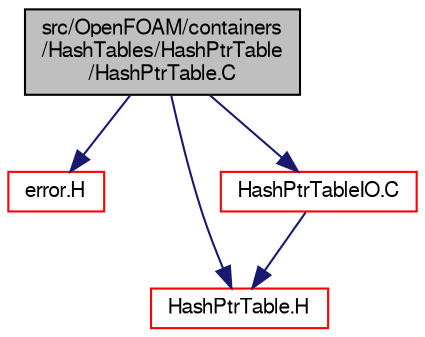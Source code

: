 digraph "src/OpenFOAM/containers/HashTables/HashPtrTable/HashPtrTable.C"
{
  bgcolor="transparent";
  edge [fontname="FreeSans",fontsize="10",labelfontname="FreeSans",labelfontsize="10"];
  node [fontname="FreeSans",fontsize="10",shape=record];
  Node0 [label="src/OpenFOAM/containers\l/HashTables/HashPtrTable\l/HashPtrTable.C",height=0.2,width=0.4,color="black", fillcolor="grey75", style="filled", fontcolor="black"];
  Node0 -> Node1 [color="midnightblue",fontsize="10",style="solid",fontname="FreeSans"];
  Node1 [label="error.H",height=0.2,width=0.4,color="red",URL="$a08924.html"];
  Node0 -> Node38 [color="midnightblue",fontsize="10",style="solid",fontname="FreeSans"];
  Node38 [label="HashPtrTable.H",height=0.2,width=0.4,color="red",URL="$a08462.html"];
  Node0 -> Node47 [color="midnightblue",fontsize="10",style="solid",fontname="FreeSans"];
  Node47 [label="HashPtrTableIO.C",height=0.2,width=0.4,color="red",URL="$a08465.html"];
  Node47 -> Node38 [color="midnightblue",fontsize="10",style="solid",fontname="FreeSans"];
}
